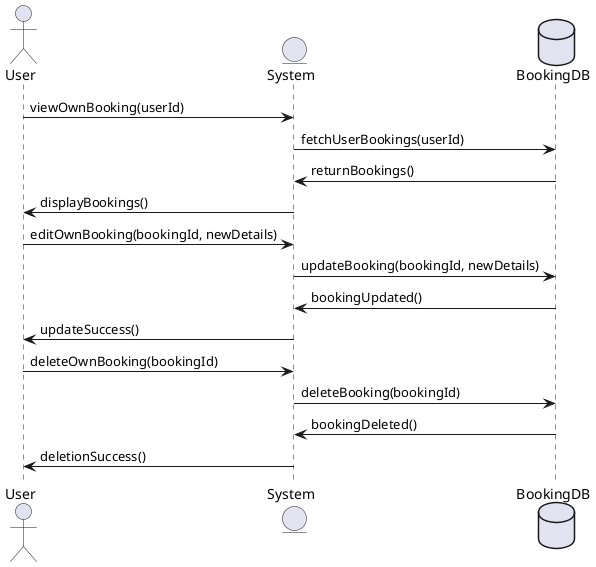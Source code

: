 @startuml
actor User
entity "System" as System
database "BookingDB" as BookingDB

' Viewing Own Booking
User -> System : viewOwnBooking(userId)
System -> BookingDB : fetchUserBookings(userId)
BookingDB -> System : returnBookings()
System -> User : displayBookings()

' Editing Own Booking
User -> System : editOwnBooking(bookingId, newDetails)
System -> BookingDB : updateBooking(bookingId, newDetails)
BookingDB -> System : bookingUpdated()
System -> User : updateSuccess()

' Deleting Own Booking
User -> System : deleteOwnBooking(bookingId)
System -> BookingDB : deleteBooking(bookingId)
BookingDB -> System : bookingDeleted()
System -> User : deletionSuccess()
@enduml
